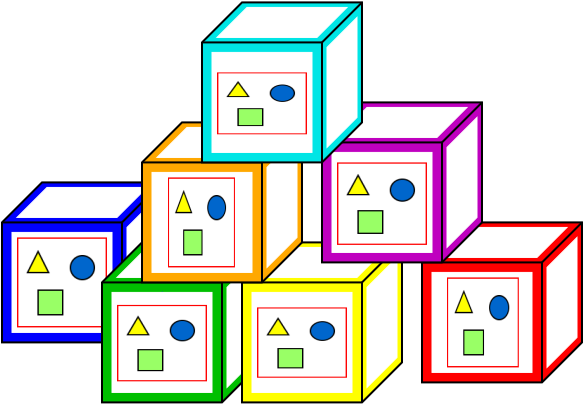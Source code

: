 <?xml version="1.0" encoding="UTF-8"?>
<dia:diagram xmlns:dia="http://www.lysator.liu.se/~alla/dia/">
  <dia:layer name="Background" visible="true">
    <dia:object type="Standard - Polygon" version="0" id="O0">
      <dia:attribute name="obj_pos">
        <dia:point val="2,9.25"/>
      </dia:attribute>
      <dia:attribute name="obj_bb">
        <dia:rectangle val="0.5,9.25;7.75,16.5"/>
      </dia:attribute>
      <dia:attribute name="poly_points">
        <dia:point val="2,9.25"/>
        <dia:point val="7.75,9.25"/>
        <dia:point val="7.75,15"/>
        <dia:point val="6.25,16.5"/>
        <dia:point val="6.25,10.75"/>
        <dia:point val="0.5,10.75"/>
      </dia:attribute>
      <dia:attribute name="line_color">
        <dia:color val="#ffffff"/>
      </dia:attribute>
      <dia:attribute name="line_width">
        <dia:real val="0"/>
      </dia:attribute>
      <dia:attribute name="show_background">
        <dia:boolean val="true"/>
      </dia:attribute>
    </dia:object>
    <dia:object type="Standard - Polygon" version="0" id="O1">
      <dia:attribute name="obj_pos">
        <dia:point val="8,15"/>
      </dia:attribute>
      <dia:attribute name="obj_bb">
        <dia:rectangle val="-0.05,8.95;8.05,17.05"/>
      </dia:attribute>
      <dia:attribute name="poly_points">
        <dia:point val="8,15"/>
        <dia:point val="8,9"/>
        <dia:point val="2,9"/>
        <dia:point val="0,11"/>
        <dia:point val="0,17"/>
        <dia:point val="6,17"/>
      </dia:attribute>
      <dia:attribute name="inner_color">
        <dia:color val="#0000ff"/>
      </dia:attribute>
      <dia:attribute name="show_background">
        <dia:boolean val="true"/>
      </dia:attribute>
    </dia:object>
    <dia:object type="Standard - Box" version="0" id="O2">
      <dia:attribute name="obj_pos">
        <dia:point val="0.5,11.5"/>
      </dia:attribute>
      <dia:attribute name="obj_bb">
        <dia:rectangle val="0.5,11.5;5.5,16.5"/>
      </dia:attribute>
      <dia:attribute name="elem_corner">
        <dia:point val="0.5,11.5"/>
      </dia:attribute>
      <dia:attribute name="elem_width">
        <dia:real val="5"/>
      </dia:attribute>
      <dia:attribute name="elem_height">
        <dia:real val="5"/>
      </dia:attribute>
      <dia:attribute name="border_width">
        <dia:real val="0"/>
      </dia:attribute>
      <dia:attribute name="border_color">
        <dia:color val="#ffffff"/>
      </dia:attribute>
      <dia:attribute name="show_background">
        <dia:boolean val="true"/>
      </dia:attribute>
    </dia:object>
    <dia:object type="Standard - Polygon" version="0" id="O3">
      <dia:attribute name="obj_pos">
        <dia:point val="0.75,10.75"/>
      </dia:attribute>
      <dia:attribute name="obj_bb">
        <dia:rectangle val="0.75,9.25;7.25,10.75"/>
      </dia:attribute>
      <dia:attribute name="poly_points">
        <dia:point val="0.75,10.75"/>
        <dia:point val="2.25,9.25"/>
        <dia:point val="7.25,9.25"/>
        <dia:point val="5.75,10.75"/>
      </dia:attribute>
      <dia:attribute name="line_color">
        <dia:color val="#ffffff"/>
      </dia:attribute>
      <dia:attribute name="line_width">
        <dia:real val="0"/>
      </dia:attribute>
      <dia:attribute name="show_background">
        <dia:boolean val="true"/>
      </dia:attribute>
    </dia:object>
    <dia:object type="Standard - PolyLine" version="0" id="O4">
      <dia:attribute name="obj_pos">
        <dia:point val="0,11"/>
      </dia:attribute>
      <dia:attribute name="obj_bb">
        <dia:rectangle val="-0.05,10.95;6.05,17.05"/>
      </dia:attribute>
      <dia:attribute name="poly_points">
        <dia:point val="0,11"/>
        <dia:point val="6,11"/>
        <dia:point val="6,17"/>
      </dia:attribute>
      <dia:connections>
        <dia:connection handle="0" to="O1" connection="6"/>
        <dia:connection handle="2" to="O1" connection="10"/>
      </dia:connections>
    </dia:object>
    <dia:object type="Standard - Line" version="0" id="O5">
      <dia:attribute name="obj_pos">
        <dia:point val="6,11"/>
      </dia:attribute>
      <dia:attribute name="obj_bb">
        <dia:rectangle val="5.929,8.929;8.071,11.071"/>
      </dia:attribute>
      <dia:attribute name="conn_endpoints">
        <dia:point val="6,11"/>
        <dia:point val="8,9"/>
      </dia:attribute>
      <dia:attribute name="numcp">
        <dia:int val="1"/>
      </dia:attribute>
      <dia:connections>
        <dia:connection handle="1" to="O1" connection="2"/>
      </dia:connections>
    </dia:object>
    <dia:object type="Standard - Polygon" version="0" id="O6">
      <dia:attribute name="obj_pos">
        <dia:point val="6.25,16.25"/>
      </dia:attribute>
      <dia:attribute name="obj_bb">
        <dia:rectangle val="6.25,9.75;7.75,16.25"/>
      </dia:attribute>
      <dia:attribute name="poly_points">
        <dia:point val="6.25,16.25"/>
        <dia:point val="6.25,11.25"/>
        <dia:point val="7.75,9.75"/>
        <dia:point val="7.75,14.75"/>
      </dia:attribute>
      <dia:attribute name="line_color">
        <dia:color val="#ffffff"/>
      </dia:attribute>
      <dia:attribute name="line_width">
        <dia:real val="0"/>
      </dia:attribute>
      <dia:attribute name="show_background">
        <dia:boolean val="true"/>
      </dia:attribute>
    </dia:object>
    <dia:object type="Standard - Image" version="0" id="O7">
      <dia:attribute name="obj_pos">
        <dia:point val="0.75,11.75"/>
      </dia:attribute>
      <dia:attribute name="obj_bb">
        <dia:rectangle val="0.7,11.7;5.3,16.3"/>
      </dia:attribute>
      <dia:attribute name="elem_corner">
        <dia:point val="0.75,11.75"/>
      </dia:attribute>
      <dia:attribute name="elem_width">
        <dia:real val="4.5"/>
      </dia:attribute>
      <dia:attribute name="elem_height">
        <dia:real val="4.5"/>
      </dia:attribute>
      <dia:attribute name="draw_border">
        <dia:boolean val="false"/>
      </dia:attribute>
      <dia:attribute name="keep_aspect">
        <dia:boolean val="false"/>
      </dia:attribute>
      <dia:attribute name="file">
        <dia:string>#./././././bluetongue.jpg#</dia:string>
      </dia:attribute>
    </dia:object>
    <dia:object type="Standard - Polygon" version="0" id="O8">
      <dia:attribute name="obj_pos">
        <dia:point val="13,18"/>
      </dia:attribute>
      <dia:attribute name="obj_bb">
        <dia:rectangle val="4.95,11.95;13.05,20.05"/>
      </dia:attribute>
      <dia:attribute name="poly_points">
        <dia:point val="13,18"/>
        <dia:point val="13,12"/>
        <dia:point val="7,12"/>
        <dia:point val="5,14"/>
        <dia:point val="5,20"/>
        <dia:point val="11,20"/>
      </dia:attribute>
      <dia:attribute name="inner_color">
        <dia:color val="#00bf00"/>
      </dia:attribute>
      <dia:attribute name="show_background">
        <dia:boolean val="true"/>
      </dia:attribute>
    </dia:object>
    <dia:object type="Standard - Polygon" version="0" id="O9">
      <dia:attribute name="obj_pos">
        <dia:point val="6,17"/>
      </dia:attribute>
      <dia:attribute name="obj_bb">
        <dia:rectangle val="6,14.5;8,17"/>
      </dia:attribute>
      <dia:attribute name="poly_points">
        <dia:point val="6,17"/>
        <dia:point val="8,15"/>
        <dia:point val="8,14.5"/>
        <dia:point val="6,16.5"/>
      </dia:attribute>
      <dia:attribute name="line_color">
        <dia:color val="#0000ff"/>
      </dia:attribute>
      <dia:attribute name="line_width">
        <dia:real val="0"/>
      </dia:attribute>
      <dia:attribute name="inner_color">
        <dia:color val="#0000ff"/>
      </dia:attribute>
      <dia:attribute name="show_background">
        <dia:boolean val="true"/>
      </dia:attribute>
    </dia:object>
    <dia:object type="Standard - Box" version="0" id="O10">
      <dia:attribute name="obj_pos">
        <dia:point val="5.5,14.5"/>
      </dia:attribute>
      <dia:attribute name="obj_bb">
        <dia:rectangle val="5.5,14.5;10.5,19.5"/>
      </dia:attribute>
      <dia:attribute name="elem_corner">
        <dia:point val="5.5,14.5"/>
      </dia:attribute>
      <dia:attribute name="elem_width">
        <dia:real val="5"/>
      </dia:attribute>
      <dia:attribute name="elem_height">
        <dia:real val="5"/>
      </dia:attribute>
      <dia:attribute name="border_width">
        <dia:real val="0"/>
      </dia:attribute>
      <dia:attribute name="border_color">
        <dia:color val="#ffffff"/>
      </dia:attribute>
      <dia:attribute name="show_background">
        <dia:boolean val="true"/>
      </dia:attribute>
    </dia:object>
    <dia:object type="Standard - Image" version="0" id="O11">
      <dia:attribute name="obj_pos">
        <dia:point val="5.75,15.125"/>
      </dia:attribute>
      <dia:attribute name="obj_bb">
        <dia:rectangle val="5.75,15.125;10.25,18.946"/>
      </dia:attribute>
      <dia:attribute name="elem_corner">
        <dia:point val="5.75,15.125"/>
      </dia:attribute>
      <dia:attribute name="elem_width">
        <dia:real val="4.5"/>
      </dia:attribute>
      <dia:attribute name="elem_height">
        <dia:real val="3.821"/>
      </dia:attribute>
      <dia:attribute name="border_width">
        <dia:real val="0"/>
      </dia:attribute>
      <dia:attribute name="draw_border">
        <dia:boolean val="false"/>
      </dia:attribute>
      <dia:attribute name="keep_aspect">
        <dia:boolean val="true"/>
      </dia:attribute>
      <dia:attribute name="file">
        <dia:string>#./././././././stormy_sky.jpg#</dia:string>
      </dia:attribute>
    </dia:object>
    <dia:object type="Standard - Polygon" version="0" id="O12">
      <dia:attribute name="obj_pos">
        <dia:point val="5.75,13.75"/>
      </dia:attribute>
      <dia:attribute name="obj_bb">
        <dia:rectangle val="5.75,12.25;12.25,13.75"/>
      </dia:attribute>
      <dia:attribute name="poly_points">
        <dia:point val="5.75,13.75"/>
        <dia:point val="7.25,12.25"/>
        <dia:point val="12.25,12.25"/>
        <dia:point val="10.75,13.75"/>
      </dia:attribute>
      <dia:attribute name="line_color">
        <dia:color val="#ffffff"/>
      </dia:attribute>
      <dia:attribute name="line_width">
        <dia:real val="0"/>
      </dia:attribute>
      <dia:attribute name="show_background">
        <dia:boolean val="true"/>
      </dia:attribute>
    </dia:object>
    <dia:object type="Standard - PolyLine" version="0" id="O13">
      <dia:attribute name="obj_pos">
        <dia:point val="5,14"/>
      </dia:attribute>
      <dia:attribute name="obj_bb">
        <dia:rectangle val="4.95,13.95;11.05,20.05"/>
      </dia:attribute>
      <dia:attribute name="poly_points">
        <dia:point val="5,14"/>
        <dia:point val="11,14"/>
        <dia:point val="11,20"/>
      </dia:attribute>
      <dia:connections>
        <dia:connection handle="0" to="O8" connection="6"/>
        <dia:connection handle="2" to="O8" connection="10"/>
      </dia:connections>
    </dia:object>
    <dia:object type="Standard - Line" version="0" id="O14">
      <dia:attribute name="obj_pos">
        <dia:point val="11,14"/>
      </dia:attribute>
      <dia:attribute name="obj_bb">
        <dia:rectangle val="10.929,11.929;13.071,14.071"/>
      </dia:attribute>
      <dia:attribute name="conn_endpoints">
        <dia:point val="11,14"/>
        <dia:point val="13,12"/>
      </dia:attribute>
      <dia:attribute name="numcp">
        <dia:int val="1"/>
      </dia:attribute>
      <dia:connections>
        <dia:connection handle="1" to="O8" connection="2"/>
      </dia:connections>
    </dia:object>
    <dia:object type="Standard - Polygon" version="0" id="O15">
      <dia:attribute name="obj_pos">
        <dia:point val="11.25,19.25"/>
      </dia:attribute>
      <dia:attribute name="obj_bb">
        <dia:rectangle val="11.25,12.75;12.75,19.25"/>
      </dia:attribute>
      <dia:attribute name="poly_points">
        <dia:point val="11.25,19.25"/>
        <dia:point val="11.25,14.25"/>
        <dia:point val="12.75,12.75"/>
        <dia:point val="12.75,17.75"/>
      </dia:attribute>
      <dia:attribute name="line_color">
        <dia:color val="#ffffff"/>
      </dia:attribute>
      <dia:attribute name="line_width">
        <dia:real val="0"/>
      </dia:attribute>
      <dia:attribute name="show_background">
        <dia:boolean val="true"/>
      </dia:attribute>
    </dia:object>
    <dia:object type="Standard - Polygon" version="0" id="O16">
      <dia:attribute name="obj_pos">
        <dia:point val="20,18"/>
      </dia:attribute>
      <dia:attribute name="obj_bb">
        <dia:rectangle val="11.95,11.95;20.05,20.05"/>
      </dia:attribute>
      <dia:attribute name="poly_points">
        <dia:point val="20,18"/>
        <dia:point val="20,12"/>
        <dia:point val="14,12"/>
        <dia:point val="12,14"/>
        <dia:point val="12,20"/>
        <dia:point val="18,20"/>
      </dia:attribute>
      <dia:attribute name="inner_color">
        <dia:color val="#ffff00"/>
      </dia:attribute>
      <dia:attribute name="show_background">
        <dia:boolean val="true"/>
      </dia:attribute>
    </dia:object>
    <dia:object type="Standard - Box" version="0" id="O17">
      <dia:attribute name="obj_pos">
        <dia:point val="12.5,14.5"/>
      </dia:attribute>
      <dia:attribute name="obj_bb">
        <dia:rectangle val="12.5,14.5;17.5,19.5"/>
      </dia:attribute>
      <dia:attribute name="elem_corner">
        <dia:point val="12.5,14.5"/>
      </dia:attribute>
      <dia:attribute name="elem_width">
        <dia:real val="5"/>
      </dia:attribute>
      <dia:attribute name="elem_height">
        <dia:real val="5"/>
      </dia:attribute>
      <dia:attribute name="border_width">
        <dia:real val="0"/>
      </dia:attribute>
      <dia:attribute name="border_color">
        <dia:color val="#ffffff"/>
      </dia:attribute>
      <dia:attribute name="show_background">
        <dia:boolean val="true"/>
      </dia:attribute>
    </dia:object>
    <dia:object type="Standard - Polygon" version="0" id="O18">
      <dia:attribute name="obj_pos">
        <dia:point val="12.75,13.75"/>
      </dia:attribute>
      <dia:attribute name="obj_bb">
        <dia:rectangle val="12.75,12.25;19.25,13.75"/>
      </dia:attribute>
      <dia:attribute name="poly_points">
        <dia:point val="12.75,13.75"/>
        <dia:point val="14.25,12.25"/>
        <dia:point val="19.25,12.25"/>
        <dia:point val="17.75,13.75"/>
      </dia:attribute>
      <dia:attribute name="line_color">
        <dia:color val="#ffffff"/>
      </dia:attribute>
      <dia:attribute name="line_width">
        <dia:real val="0"/>
      </dia:attribute>
      <dia:attribute name="show_background">
        <dia:boolean val="true"/>
      </dia:attribute>
    </dia:object>
    <dia:object type="Standard - PolyLine" version="0" id="O19">
      <dia:attribute name="obj_pos">
        <dia:point val="12,14"/>
      </dia:attribute>
      <dia:attribute name="obj_bb">
        <dia:rectangle val="11.95,13.95;18.05,20.05"/>
      </dia:attribute>
      <dia:attribute name="poly_points">
        <dia:point val="12,14"/>
        <dia:point val="18,14"/>
        <dia:point val="18,20"/>
      </dia:attribute>
      <dia:connections>
        <dia:connection handle="0" to="O16" connection="6"/>
        <dia:connection handle="2" to="O16" connection="10"/>
      </dia:connections>
    </dia:object>
    <dia:object type="Standard - Line" version="0" id="O20">
      <dia:attribute name="obj_pos">
        <dia:point val="18,14"/>
      </dia:attribute>
      <dia:attribute name="obj_bb">
        <dia:rectangle val="17.929,11.929;20.071,14.071"/>
      </dia:attribute>
      <dia:attribute name="conn_endpoints">
        <dia:point val="18,14"/>
        <dia:point val="20,12"/>
      </dia:attribute>
      <dia:attribute name="numcp">
        <dia:int val="1"/>
      </dia:attribute>
      <dia:connections>
        <dia:connection handle="1" to="O16" connection="2"/>
      </dia:connections>
    </dia:object>
    <dia:object type="Standard - Polygon" version="0" id="O21">
      <dia:attribute name="obj_pos">
        <dia:point val="18.25,19.25"/>
      </dia:attribute>
      <dia:attribute name="obj_bb">
        <dia:rectangle val="18.25,12.75;19.75,19.25"/>
      </dia:attribute>
      <dia:attribute name="poly_points">
        <dia:point val="18.25,19.25"/>
        <dia:point val="18.25,14.25"/>
        <dia:point val="19.75,12.75"/>
        <dia:point val="19.75,17.75"/>
      </dia:attribute>
      <dia:attribute name="line_color">
        <dia:color val="#ffffff"/>
      </dia:attribute>
      <dia:attribute name="line_width">
        <dia:real val="0"/>
      </dia:attribute>
      <dia:attribute name="show_background">
        <dia:boolean val="true"/>
      </dia:attribute>
    </dia:object>
    <dia:object type="Standard - Polygon" version="0" id="O22">
      <dia:attribute name="obj_pos">
        <dia:point val="29,17"/>
      </dia:attribute>
      <dia:attribute name="obj_bb">
        <dia:rectangle val="20.95,10.95;29.05,19.05"/>
      </dia:attribute>
      <dia:attribute name="poly_points">
        <dia:point val="29,17"/>
        <dia:point val="29,11"/>
        <dia:point val="23,11"/>
        <dia:point val="21,13"/>
        <dia:point val="21,19"/>
        <dia:point val="27,19"/>
      </dia:attribute>
      <dia:attribute name="inner_color">
        <dia:color val="#ff0000"/>
      </dia:attribute>
      <dia:attribute name="show_background">
        <dia:boolean val="true"/>
      </dia:attribute>
    </dia:object>
    <dia:object type="Standard - Box" version="0" id="O23">
      <dia:attribute name="obj_pos">
        <dia:point val="21.5,13.5"/>
      </dia:attribute>
      <dia:attribute name="obj_bb">
        <dia:rectangle val="21.5,13.5;26.5,18.5"/>
      </dia:attribute>
      <dia:attribute name="elem_corner">
        <dia:point val="21.5,13.5"/>
      </dia:attribute>
      <dia:attribute name="elem_width">
        <dia:real val="5"/>
      </dia:attribute>
      <dia:attribute name="elem_height">
        <dia:real val="5"/>
      </dia:attribute>
      <dia:attribute name="border_width">
        <dia:real val="0"/>
      </dia:attribute>
      <dia:attribute name="border_color">
        <dia:color val="#ffffff"/>
      </dia:attribute>
      <dia:attribute name="show_background">
        <dia:boolean val="true"/>
      </dia:attribute>
    </dia:object>
    <dia:object type="Standard - Image" version="0" id="O24">
      <dia:attribute name="obj_pos">
        <dia:point val="22.25,13.75"/>
      </dia:attribute>
      <dia:attribute name="obj_bb">
        <dia:rectangle val="22.25,13.75;25.841,18.25"/>
      </dia:attribute>
      <dia:attribute name="elem_corner">
        <dia:point val="22.25,13.75"/>
      </dia:attribute>
      <dia:attribute name="elem_width">
        <dia:real val="3.591"/>
      </dia:attribute>
      <dia:attribute name="elem_height">
        <dia:real val="4.5"/>
      </dia:attribute>
      <dia:attribute name="border_width">
        <dia:real val="0"/>
      </dia:attribute>
      <dia:attribute name="draw_border">
        <dia:boolean val="false"/>
      </dia:attribute>
      <dia:attribute name="keep_aspect">
        <dia:boolean val="true"/>
      </dia:attribute>
      <dia:attribute name="file">
        <dia:string>#./././././././guillotine.jpg#</dia:string>
      </dia:attribute>
    </dia:object>
    <dia:object type="Standard - Polygon" version="0" id="O25">
      <dia:attribute name="obj_pos">
        <dia:point val="21.75,12.75"/>
      </dia:attribute>
      <dia:attribute name="obj_bb">
        <dia:rectangle val="21.75,11.25;28.25,12.75"/>
      </dia:attribute>
      <dia:attribute name="poly_points">
        <dia:point val="21.75,12.75"/>
        <dia:point val="23.25,11.25"/>
        <dia:point val="28.25,11.25"/>
        <dia:point val="26.75,12.75"/>
      </dia:attribute>
      <dia:attribute name="line_color">
        <dia:color val="#ffffff"/>
      </dia:attribute>
      <dia:attribute name="line_width">
        <dia:real val="0"/>
      </dia:attribute>
      <dia:attribute name="show_background">
        <dia:boolean val="true"/>
      </dia:attribute>
    </dia:object>
    <dia:object type="Standard - PolyLine" version="0" id="O26">
      <dia:attribute name="obj_pos">
        <dia:point val="21,13"/>
      </dia:attribute>
      <dia:attribute name="obj_bb">
        <dia:rectangle val="20.95,12.95;27.05,19.05"/>
      </dia:attribute>
      <dia:attribute name="poly_points">
        <dia:point val="21,13"/>
        <dia:point val="27,13"/>
        <dia:point val="27,19"/>
      </dia:attribute>
      <dia:connections>
        <dia:connection handle="0" to="O22" connection="6"/>
        <dia:connection handle="2" to="O22" connection="10"/>
      </dia:connections>
    </dia:object>
    <dia:object type="Standard - Line" version="0" id="O27">
      <dia:attribute name="obj_pos">
        <dia:point val="27,13"/>
      </dia:attribute>
      <dia:attribute name="obj_bb">
        <dia:rectangle val="26.929,10.929;29.071,13.071"/>
      </dia:attribute>
      <dia:attribute name="conn_endpoints">
        <dia:point val="27,13"/>
        <dia:point val="29,11"/>
      </dia:attribute>
      <dia:attribute name="numcp">
        <dia:int val="1"/>
      </dia:attribute>
      <dia:connections>
        <dia:connection handle="1" to="O22" connection="2"/>
      </dia:connections>
    </dia:object>
    <dia:object type="Standard - Polygon" version="0" id="O28">
      <dia:attribute name="obj_pos">
        <dia:point val="27.25,18.25"/>
      </dia:attribute>
      <dia:attribute name="obj_bb">
        <dia:rectangle val="27.25,11.75;28.75,18.25"/>
      </dia:attribute>
      <dia:attribute name="poly_points">
        <dia:point val="27.25,18.25"/>
        <dia:point val="27.25,13.25"/>
        <dia:point val="28.75,11.75"/>
        <dia:point val="28.75,16.75"/>
      </dia:attribute>
      <dia:attribute name="line_color">
        <dia:color val="#ffffff"/>
      </dia:attribute>
      <dia:attribute name="line_width">
        <dia:real val="0"/>
      </dia:attribute>
      <dia:attribute name="show_background">
        <dia:boolean val="true"/>
      </dia:attribute>
    </dia:object>
    <dia:object type="Standard - Polygon" version="0" id="O29">
      <dia:attribute name="obj_pos">
        <dia:point val="15,12"/>
      </dia:attribute>
      <dia:attribute name="obj_bb">
        <dia:rectangle val="6.95,5.95;15.05,14.05"/>
      </dia:attribute>
      <dia:attribute name="poly_points">
        <dia:point val="15,12"/>
        <dia:point val="15,6"/>
        <dia:point val="9,6"/>
        <dia:point val="7,8"/>
        <dia:point val="7,14"/>
        <dia:point val="13,14"/>
      </dia:attribute>
      <dia:attribute name="inner_color">
        <dia:color val="#ffa800"/>
      </dia:attribute>
      <dia:attribute name="show_background">
        <dia:boolean val="true"/>
      </dia:attribute>
    </dia:object>
    <dia:object type="Standard - Box" version="0" id="O30">
      <dia:attribute name="obj_pos">
        <dia:point val="7.5,8.5"/>
      </dia:attribute>
      <dia:attribute name="obj_bb">
        <dia:rectangle val="7.5,8.5;12.5,13.5"/>
      </dia:attribute>
      <dia:attribute name="elem_corner">
        <dia:point val="7.5,8.5"/>
      </dia:attribute>
      <dia:attribute name="elem_width">
        <dia:real val="5"/>
      </dia:attribute>
      <dia:attribute name="elem_height">
        <dia:real val="5"/>
      </dia:attribute>
      <dia:attribute name="border_width">
        <dia:real val="0"/>
      </dia:attribute>
      <dia:attribute name="border_color">
        <dia:color val="#ffffff"/>
      </dia:attribute>
      <dia:attribute name="show_background">
        <dia:boolean val="true"/>
      </dia:attribute>
    </dia:object>
    <dia:object type="Standard - Polygon" version="0" id="O31">
      <dia:attribute name="obj_pos">
        <dia:point val="7.75,7.75"/>
      </dia:attribute>
      <dia:attribute name="obj_bb">
        <dia:rectangle val="7.75,6.25;14.25,7.75"/>
      </dia:attribute>
      <dia:attribute name="poly_points">
        <dia:point val="7.75,7.75"/>
        <dia:point val="9.25,6.25"/>
        <dia:point val="14.25,6.25"/>
        <dia:point val="12.75,7.75"/>
      </dia:attribute>
      <dia:attribute name="line_color">
        <dia:color val="#ffffff"/>
      </dia:attribute>
      <dia:attribute name="line_width">
        <dia:real val="0"/>
      </dia:attribute>
      <dia:attribute name="show_background">
        <dia:boolean val="true"/>
      </dia:attribute>
    </dia:object>
    <dia:object type="Standard - PolyLine" version="0" id="O32">
      <dia:attribute name="obj_pos">
        <dia:point val="7,8"/>
      </dia:attribute>
      <dia:attribute name="obj_bb">
        <dia:rectangle val="6.95,7.95;13.05,14.05"/>
      </dia:attribute>
      <dia:attribute name="poly_points">
        <dia:point val="7,8"/>
        <dia:point val="13,8"/>
        <dia:point val="13,14"/>
      </dia:attribute>
      <dia:connections>
        <dia:connection handle="0" to="O29" connection="6"/>
        <dia:connection handle="1" to="O41" connection="9"/>
        <dia:connection handle="2" to="O29" connection="10"/>
      </dia:connections>
    </dia:object>
    <dia:object type="Standard - Line" version="0" id="O33">
      <dia:attribute name="obj_pos">
        <dia:point val="13,8"/>
      </dia:attribute>
      <dia:attribute name="obj_bb">
        <dia:rectangle val="12.929,5.929;15.071,8.071"/>
      </dia:attribute>
      <dia:attribute name="conn_endpoints">
        <dia:point val="13,8"/>
        <dia:point val="15,6"/>
      </dia:attribute>
      <dia:attribute name="numcp">
        <dia:int val="1"/>
      </dia:attribute>
      <dia:connections>
        <dia:connection handle="0" to="O41" connection="9"/>
        <dia:connection handle="1" to="O29" connection="2"/>
      </dia:connections>
    </dia:object>
    <dia:object type="Standard - Polygon" version="0" id="O34">
      <dia:attribute name="obj_pos">
        <dia:point val="13.25,13.25"/>
      </dia:attribute>
      <dia:attribute name="obj_bb">
        <dia:rectangle val="13.25,6.75;14.75,13.25"/>
      </dia:attribute>
      <dia:attribute name="poly_points">
        <dia:point val="13.25,13.25"/>
        <dia:point val="13.25,8.25"/>
        <dia:point val="14.75,6.75"/>
        <dia:point val="14.75,11.75"/>
      </dia:attribute>
      <dia:attribute name="line_color">
        <dia:color val="#ffffff"/>
      </dia:attribute>
      <dia:attribute name="line_width">
        <dia:real val="0"/>
      </dia:attribute>
      <dia:attribute name="show_background">
        <dia:boolean val="true"/>
      </dia:attribute>
    </dia:object>
    <dia:object type="Standard - Polygon" version="0" id="O35">
      <dia:attribute name="obj_pos">
        <dia:point val="24,11"/>
      </dia:attribute>
      <dia:attribute name="obj_bb">
        <dia:rectangle val="15.95,4.95;24.05,13.05"/>
      </dia:attribute>
      <dia:attribute name="poly_points">
        <dia:point val="24,11"/>
        <dia:point val="24,5"/>
        <dia:point val="18,5"/>
        <dia:point val="16,7"/>
        <dia:point val="16,13"/>
        <dia:point val="22,13"/>
      </dia:attribute>
      <dia:attribute name="inner_color">
        <dia:color val="#bf00bf"/>
      </dia:attribute>
      <dia:attribute name="show_background">
        <dia:boolean val="true"/>
      </dia:attribute>
    </dia:object>
    <dia:object type="Standard - Box" version="0" id="O36">
      <dia:attribute name="obj_pos">
        <dia:point val="16.5,7.5"/>
      </dia:attribute>
      <dia:attribute name="obj_bb">
        <dia:rectangle val="16.5,7.5;21.5,12.5"/>
      </dia:attribute>
      <dia:attribute name="elem_corner">
        <dia:point val="16.5,7.5"/>
      </dia:attribute>
      <dia:attribute name="elem_width">
        <dia:real val="5"/>
      </dia:attribute>
      <dia:attribute name="elem_height">
        <dia:real val="5"/>
      </dia:attribute>
      <dia:attribute name="border_width">
        <dia:real val="0"/>
      </dia:attribute>
      <dia:attribute name="border_color">
        <dia:color val="#ffffff"/>
      </dia:attribute>
      <dia:attribute name="show_background">
        <dia:boolean val="true"/>
      </dia:attribute>
    </dia:object>
    <dia:object type="Standard - Polygon" version="0" id="O37">
      <dia:attribute name="obj_pos">
        <dia:point val="16.75,6.75"/>
      </dia:attribute>
      <dia:attribute name="obj_bb">
        <dia:rectangle val="16.75,5.25;23.25,6.75"/>
      </dia:attribute>
      <dia:attribute name="poly_points">
        <dia:point val="16.75,6.75"/>
        <dia:point val="18.25,5.25"/>
        <dia:point val="23.25,5.25"/>
        <dia:point val="21.75,6.75"/>
      </dia:attribute>
      <dia:attribute name="line_color">
        <dia:color val="#ffffff"/>
      </dia:attribute>
      <dia:attribute name="line_width">
        <dia:real val="0"/>
      </dia:attribute>
      <dia:attribute name="show_background">
        <dia:boolean val="true"/>
      </dia:attribute>
    </dia:object>
    <dia:object type="Standard - PolyLine" version="0" id="O38">
      <dia:attribute name="obj_pos">
        <dia:point val="16,7"/>
      </dia:attribute>
      <dia:attribute name="obj_bb">
        <dia:rectangle val="15.95,6.95;22.05,13.05"/>
      </dia:attribute>
      <dia:attribute name="poly_points">
        <dia:point val="16,7"/>
        <dia:point val="22,7"/>
        <dia:point val="22,13"/>
      </dia:attribute>
      <dia:connections>
        <dia:connection handle="0" to="O35" connection="6"/>
        <dia:connection handle="2" to="O35" connection="10"/>
      </dia:connections>
    </dia:object>
    <dia:object type="Standard - Line" version="0" id="O39">
      <dia:attribute name="obj_pos">
        <dia:point val="22,7"/>
      </dia:attribute>
      <dia:attribute name="obj_bb">
        <dia:rectangle val="21.929,4.929;24.071,7.071"/>
      </dia:attribute>
      <dia:attribute name="conn_endpoints">
        <dia:point val="22,7"/>
        <dia:point val="24,5"/>
      </dia:attribute>
      <dia:attribute name="numcp">
        <dia:int val="1"/>
      </dia:attribute>
      <dia:connections>
        <dia:connection handle="1" to="O35" connection="2"/>
      </dia:connections>
    </dia:object>
    <dia:object type="Standard - Polygon" version="0" id="O40">
      <dia:attribute name="obj_pos">
        <dia:point val="22.25,12.25"/>
      </dia:attribute>
      <dia:attribute name="obj_bb">
        <dia:rectangle val="22.25,5.75;23.75,12.25"/>
      </dia:attribute>
      <dia:attribute name="poly_points">
        <dia:point val="22.25,12.25"/>
        <dia:point val="22.25,7.25"/>
        <dia:point val="23.75,5.75"/>
        <dia:point val="23.75,10.75"/>
      </dia:attribute>
      <dia:attribute name="line_color">
        <dia:color val="#ffffff"/>
      </dia:attribute>
      <dia:attribute name="line_width">
        <dia:real val="0"/>
      </dia:attribute>
      <dia:attribute name="show_background">
        <dia:boolean val="true"/>
      </dia:attribute>
    </dia:object>
    <dia:object type="Standard - Polygon" version="0" id="O41">
      <dia:attribute name="obj_pos">
        <dia:point val="18,6"/>
      </dia:attribute>
      <dia:attribute name="obj_bb">
        <dia:rectangle val="9.95,-0.05;18.05,8.05"/>
      </dia:attribute>
      <dia:attribute name="poly_points">
        <dia:point val="18,6"/>
        <dia:point val="18,0"/>
        <dia:point val="12,0"/>
        <dia:point val="10,2"/>
        <dia:point val="10,8"/>
        <dia:point val="16,8"/>
      </dia:attribute>
      <dia:attribute name="inner_color">
        <dia:color val="#00e5e5"/>
      </dia:attribute>
      <dia:attribute name="show_background">
        <dia:boolean val="true"/>
      </dia:attribute>
    </dia:object>
    <dia:object type="Standard - Box" version="0" id="O42">
      <dia:attribute name="obj_pos">
        <dia:point val="10.5,2.5"/>
      </dia:attribute>
      <dia:attribute name="obj_bb">
        <dia:rectangle val="10.5,2.5;15.5,7.5"/>
      </dia:attribute>
      <dia:attribute name="elem_corner">
        <dia:point val="10.5,2.5"/>
      </dia:attribute>
      <dia:attribute name="elem_width">
        <dia:real val="5"/>
      </dia:attribute>
      <dia:attribute name="elem_height">
        <dia:real val="5"/>
      </dia:attribute>
      <dia:attribute name="border_width">
        <dia:real val="0"/>
      </dia:attribute>
      <dia:attribute name="border_color">
        <dia:color val="#ffffff"/>
      </dia:attribute>
      <dia:attribute name="show_background">
        <dia:boolean val="true"/>
      </dia:attribute>
    </dia:object>
    <dia:object type="Standard - Polygon" version="0" id="O43">
      <dia:attribute name="obj_pos">
        <dia:point val="10.75,1.75"/>
      </dia:attribute>
      <dia:attribute name="obj_bb">
        <dia:rectangle val="10.75,0.25;17.25,1.75"/>
      </dia:attribute>
      <dia:attribute name="poly_points">
        <dia:point val="10.75,1.75"/>
        <dia:point val="12.25,0.25"/>
        <dia:point val="17.25,0.25"/>
        <dia:point val="15.75,1.75"/>
      </dia:attribute>
      <dia:attribute name="line_color">
        <dia:color val="#ffffff"/>
      </dia:attribute>
      <dia:attribute name="line_width">
        <dia:real val="0"/>
      </dia:attribute>
      <dia:attribute name="show_background">
        <dia:boolean val="true"/>
      </dia:attribute>
    </dia:object>
    <dia:object type="Standard - PolyLine" version="0" id="O44">
      <dia:attribute name="obj_pos">
        <dia:point val="10,2"/>
      </dia:attribute>
      <dia:attribute name="obj_bb">
        <dia:rectangle val="9.95,1.95;16.05,8.05"/>
      </dia:attribute>
      <dia:attribute name="poly_points">
        <dia:point val="10,2"/>
        <dia:point val="16,2"/>
        <dia:point val="16,8"/>
      </dia:attribute>
      <dia:connections>
        <dia:connection handle="0" to="O41" connection="6"/>
        <dia:connection handle="2" to="O41" connection="10"/>
      </dia:connections>
    </dia:object>
    <dia:object type="Standard - Line" version="0" id="O45">
      <dia:attribute name="obj_pos">
        <dia:point val="16,2"/>
      </dia:attribute>
      <dia:attribute name="obj_bb">
        <dia:rectangle val="15.929,-0.071;18.071,2.071"/>
      </dia:attribute>
      <dia:attribute name="conn_endpoints">
        <dia:point val="16,2"/>
        <dia:point val="18,0"/>
      </dia:attribute>
      <dia:attribute name="numcp">
        <dia:int val="1"/>
      </dia:attribute>
      <dia:connections>
        <dia:connection handle="1" to="O41" connection="2"/>
      </dia:connections>
    </dia:object>
    <dia:object type="Standard - Polygon" version="0" id="O46">
      <dia:attribute name="obj_pos">
        <dia:point val="16.25,7.25"/>
      </dia:attribute>
      <dia:attribute name="obj_bb">
        <dia:rectangle val="16.25,0.75;17.75,7.25"/>
      </dia:attribute>
      <dia:attribute name="poly_points">
        <dia:point val="16.25,7.25"/>
        <dia:point val="16.25,2.25"/>
        <dia:point val="17.75,0.75"/>
        <dia:point val="17.75,5.75"/>
      </dia:attribute>
      <dia:attribute name="line_color">
        <dia:color val="#ffffff"/>
      </dia:attribute>
      <dia:attribute name="line_width">
        <dia:real val="0"/>
      </dia:attribute>
      <dia:attribute name="show_background">
        <dia:boolean val="true"/>
      </dia:attribute>
    </dia:object>
    <dia:object type="Standard - Image" version="0" id="O47">
      <dia:attribute name="obj_pos">
        <dia:point val="8.3,8.75"/>
      </dia:attribute>
      <dia:attribute name="obj_bb">
        <dia:rectangle val="8.25,8.7;11.698,13.3"/>
      </dia:attribute>
      <dia:attribute name="elem_corner">
        <dia:point val="8.3,8.75"/>
      </dia:attribute>
      <dia:attribute name="elem_width">
        <dia:real val="3.348"/>
      </dia:attribute>
      <dia:attribute name="elem_height">
        <dia:real val="4.5"/>
      </dia:attribute>
      <dia:attribute name="draw_border">
        <dia:boolean val="false"/>
      </dia:attribute>
      <dia:attribute name="keep_aspect">
        <dia:boolean val="true"/>
      </dia:attribute>
      <dia:attribute name="file">
        <dia:string>#././././././cow.jpg#</dia:string>
      </dia:attribute>
    </dia:object>
    <dia:object type="Standard - Image" version="0" id="O48">
      <dia:attribute name="obj_pos">
        <dia:point val="10.75,3.5"/>
      </dia:attribute>
      <dia:attribute name="obj_bb">
        <dia:rectangle val="10.7,3.45;15.3,6.644"/>
      </dia:attribute>
      <dia:attribute name="elem_corner">
        <dia:point val="10.75,3.5"/>
      </dia:attribute>
      <dia:attribute name="elem_width">
        <dia:real val="4.5"/>
      </dia:attribute>
      <dia:attribute name="elem_height">
        <dia:real val="3.094"/>
      </dia:attribute>
      <dia:attribute name="draw_border">
        <dia:boolean val="false"/>
      </dia:attribute>
      <dia:attribute name="keep_aspect">
        <dia:boolean val="true"/>
      </dia:attribute>
      <dia:attribute name="file">
        <dia:string>#./././farm_truck.jpg#</dia:string>
      </dia:attribute>
    </dia:object>
    <dia:object type="Standard - Image" version="0" id="O49">
      <dia:attribute name="obj_pos">
        <dia:point val="12.75,15.25"/>
      </dia:attribute>
      <dia:attribute name="obj_bb">
        <dia:rectangle val="12.7,15.2;17.3,18.816"/>
      </dia:attribute>
      <dia:attribute name="elem_corner">
        <dia:point val="12.75,15.25"/>
      </dia:attribute>
      <dia:attribute name="elem_width">
        <dia:real val="4.5"/>
      </dia:attribute>
      <dia:attribute name="elem_height">
        <dia:real val="3.516"/>
      </dia:attribute>
      <dia:attribute name="draw_border">
        <dia:boolean val="false"/>
      </dia:attribute>
      <dia:attribute name="keep_aspect">
        <dia:boolean val="true"/>
      </dia:attribute>
      <dia:attribute name="file">
        <dia:string>#././vaccine.jpg#</dia:string>
      </dia:attribute>
    </dia:object>
    <dia:object type="Standard - Image" version="0" id="O50">
      <dia:attribute name="obj_pos">
        <dia:point val="16.75,8"/>
      </dia:attribute>
      <dia:attribute name="obj_bb">
        <dia:rectangle val="16.7,7.95;21.3,12.175"/>
      </dia:attribute>
      <dia:attribute name="elem_corner">
        <dia:point val="16.75,8"/>
      </dia:attribute>
      <dia:attribute name="elem_width">
        <dia:real val="4.5"/>
      </dia:attribute>
      <dia:attribute name="elem_height">
        <dia:real val="4.125"/>
      </dia:attribute>
      <dia:attribute name="draw_border">
        <dia:boolean val="false"/>
      </dia:attribute>
      <dia:attribute name="keep_aspect">
        <dia:boolean val="true"/>
      </dia:attribute>
      <dia:attribute name="file">
        <dia:string>#sherlock_items.jpg#</dia:string>
      </dia:attribute>
    </dia:object>
  </dia:layer>
</dia:diagram>
